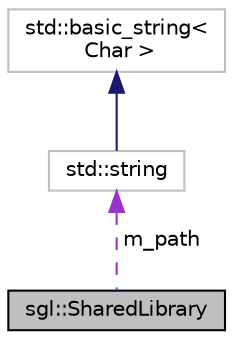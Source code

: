 digraph "sgl::SharedLibrary"
{
 // INTERACTIVE_SVG=YES
 // LATEX_PDF_SIZE
  edge [fontname="Helvetica",fontsize="10",labelfontname="Helvetica",labelfontsize="10"];
  node [fontname="Helvetica",fontsize="10",shape=record];
  Node1 [label="sgl::SharedLibrary",height=0.2,width=0.4,color="black", fillcolor="grey75", style="filled", fontcolor="black",tooltip="Class to load / unload shared library on Windows, Linux, MacOS and Android."];
  Node2 -> Node1 [dir="back",color="darkorchid3",fontsize="10",style="dashed",label=" m_path" ,fontname="Helvetica"];
  Node2 [label="std::string",height=0.2,width=0.4,color="grey75", fillcolor="white", style="filled",tooltip=" "];
  Node3 -> Node2 [dir="back",color="midnightblue",fontsize="10",style="solid",fontname="Helvetica"];
  Node3 [label="std::basic_string\<\l Char \>",height=0.2,width=0.4,color="grey75", fillcolor="white", style="filled",tooltip=" "];
}
